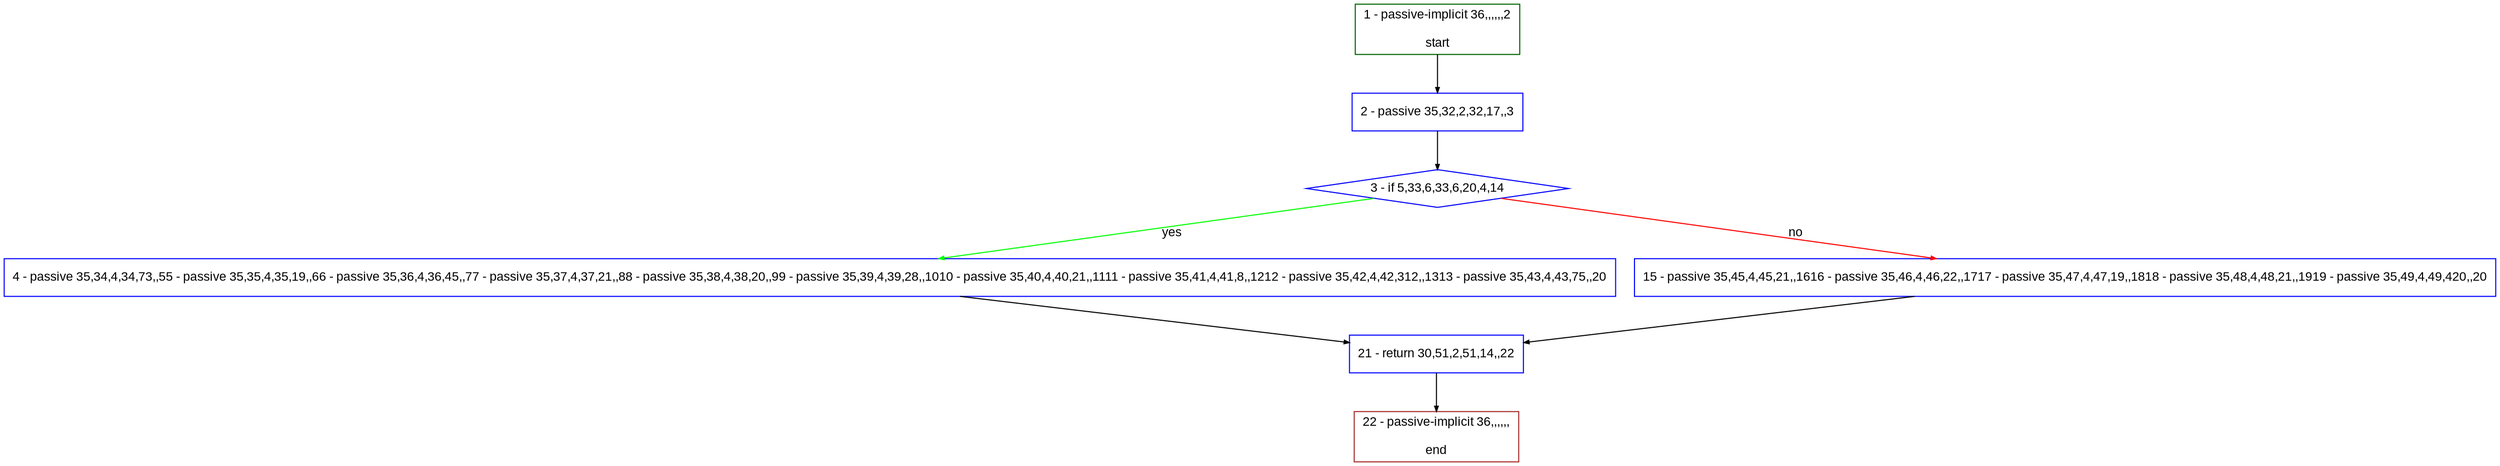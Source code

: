 digraph "" {
  graph [pack="true", label="", fontsize="12", packmode="clust", fontname="Arial", fillcolor="#FFFFCC", bgcolor="white", style="rounded,filled", compound="true"];
  node [node_initialized="no", label="", color="grey", fontsize="12", fillcolor="white", fontname="Arial", style="filled", shape="rectangle", compound="true", fixedsize="false"];
  edge [fontcolor="black", arrowhead="normal", arrowtail="none", arrowsize="0.5", ltail="", label="", color="black", fontsize="12", lhead="", fontname="Arial", dir="forward", compound="true"];
  __N1 [label="2 - passive 35,32,2,32,17,,3", color="#0000ff", fillcolor="#ffffff", style="filled", shape="box"];
  __N2 [label="1 - passive-implicit 36,,,,,,2\n\nstart", color="#006400", fillcolor="#ffffff", style="filled", shape="box"];
  __N3 [label="3 - if 5,33,6,33,6,20,4,14", color="#0000ff", fillcolor="#ffffff", style="filled", shape="diamond"];
  __N4 [label="4 - passive 35,34,4,34,73,,55 - passive 35,35,4,35,19,,66 - passive 35,36,4,36,45,,77 - passive 35,37,4,37,21,,88 - passive 35,38,4,38,20,,99 - passive 35,39,4,39,28,,1010 - passive 35,40,4,40,21,,1111 - passive 35,41,4,41,8,,1212 - passive 35,42,4,42,312,,1313 - passive 35,43,4,43,75,,20", color="#0000ff", fillcolor="#ffffff", style="filled", shape="box"];
  __N5 [label="15 - passive 35,45,4,45,21,,1616 - passive 35,46,4,46,22,,1717 - passive 35,47,4,47,19,,1818 - passive 35,48,4,48,21,,1919 - passive 35,49,4,49,420,,20", color="#0000ff", fillcolor="#ffffff", style="filled", shape="box"];
  __N6 [label="21 - return 30,51,2,51,14,,22", color="#0000ff", fillcolor="#ffffff", style="filled", shape="box"];
  __N7 [label="22 - passive-implicit 36,,,,,,\n\nend", color="#a52a2a", fillcolor="#ffffff", style="filled", shape="box"];
  __N2 -> __N1 [arrowhead="normal", arrowtail="none", color="#000000", label="", dir="forward"];
  __N1 -> __N3 [arrowhead="normal", arrowtail="none", color="#000000", label="", dir="forward"];
  __N3 -> __N4 [arrowhead="normal", arrowtail="none", color="#00ff00", label="yes", dir="forward"];
  __N3 -> __N5 [arrowhead="normal", arrowtail="none", color="#ff0000", label="no", dir="forward"];
  __N4 -> __N6 [arrowhead="normal", arrowtail="none", color="#000000", label="", dir="forward"];
  __N5 -> __N6 [arrowhead="normal", arrowtail="none", color="#000000", label="", dir="forward"];
  __N6 -> __N7 [arrowhead="normal", arrowtail="none", color="#000000", label="", dir="forward"];
}
